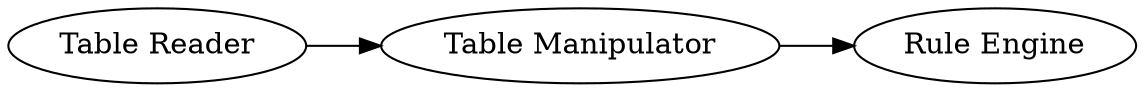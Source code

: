 digraph {
	6 -> 3
	3 -> 4
	4 [label="Rule Engine"]
	3 [label="Table Manipulator"]
	6 [label="Table Reader"]
	rankdir=LR
}
